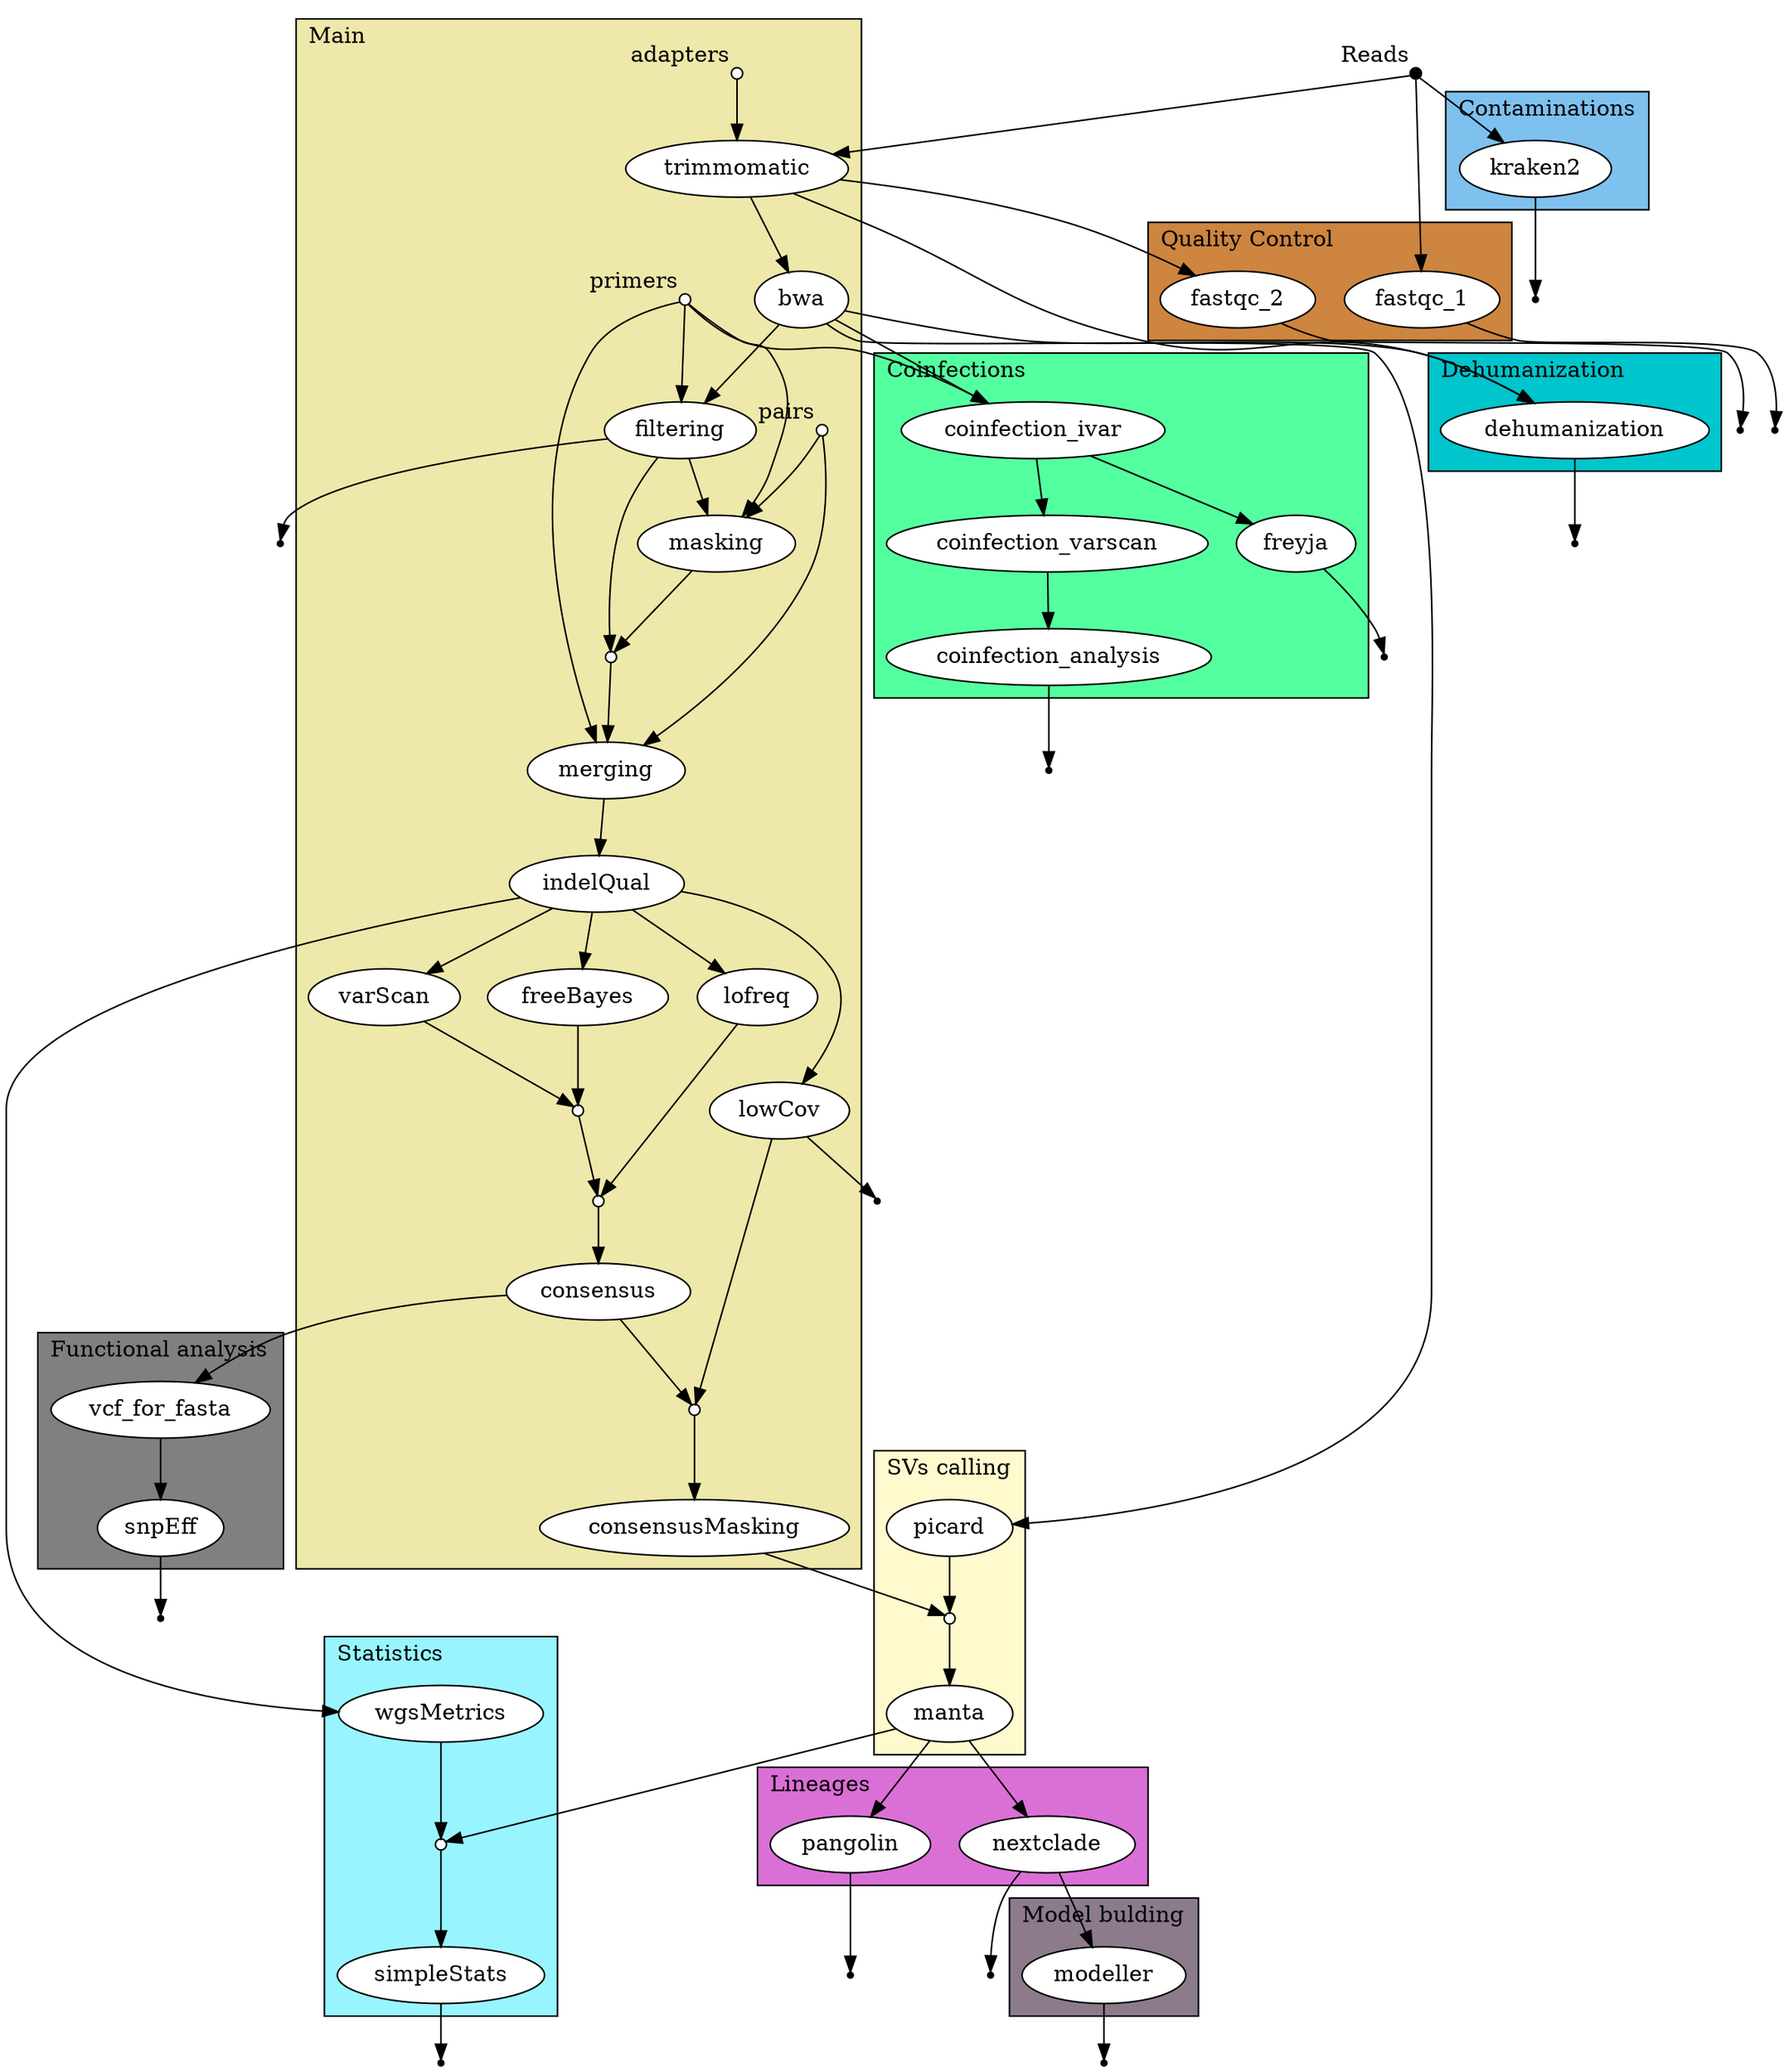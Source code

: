 digraph "flowchart" {

subgraph cluster_qc{
    style=filled;
    fillcolor=tan3;
    node [style=filled,fillcolor=white];
    label= "Quality Control";
    labeljust="l";

    v4 [label="fastqc_1"];
    v14 [label="fastqc_2"];
}

subgraph cluster_contaminations{
    style=filled;
    fillcolor=skyblue2;
    node [style=filled,fillcolor=white];
    label= "Contaminations";
    labeljust="l";

    v6 [label="kraken2"];
}

subgraph cluster_main {
    style=filled;
    fillcolor=palegoldenrod;
    node [style=filled,fillcolor=white];
    label= "Main";
    labeljust="l";
    v9 [label="trimmomatic"];
    v10 [label="bwa"];
    v17 [label="filtering"];
    v20 [label="masking"];
    v21 [shape=circle,label="",fixedsize=true,width=0.1]; // join
    v22 [label="merging"];
    v24 [label="indelQual"];
    v26 [label="lowCov"];

    // indels callers
    v28 [label="varScan"];
    v29 [label="freeBayes"];
    v30 [label="lofreq"];

    v33 [shape=circle,label="",fixedsize=true,width=0.1]; // join
    v34 [shape=circle,label="",fixedsize=true,width=0.1]; // join
    v35 [label="consensus"];
    v37 [shape=circle,label="",fixedsize=true,width=0.1];
    v38 [label="consensusMasking"];

    // inputs
    v8 [shape=point,xlabel="adapters";fixedsize=true,width=0.1];
    v16 [shape=point,xlabel="primers",fixedsize=true,width=0.1];
    v19 [shape=point,xlabel="pairs",fixedsize=true,width=0.1];

    {rank = same; v28; v29; v30;}
}

subgraph cluster_functional{
    style=filled;
    fillcolor=webgrey;
    node [style=filled,fillcolor=white];
    label= "Functional analysis";
    labeljust="l";

    v36 [label="vcf_for_fasta"];
    v47 [label="snpEff"];
}

subgraph cluster_sv{
    style=filled;
    fillcolor=lemonchiffon;
    node [style=filled,fillcolor=white];
    label= "SVs calling";
    labeljust="l";

    v39 [shape=circle,label="",fixedsize=true,width=0.1]; //join
    v23 [label="picard"];
    v40 [label="manta"];
}

subgraph cluster_coinfections{
    style=filled;
    fillcolor=seagreen1;
    node [style=filled,fillcolor=white];
    label= "Coinfections";
    labeljust="l";

    v54 [label="coinfection_ivar"];
    v57 [label="coinfection_varscan"];
    v58 [label="coinfection_analysis"];
    v55 [label="freyja"];
}



subgraph cluster_lineages{
    style=filled;
    fillcolor=orchid;
    node [style=filled,fillcolor=white];
    label= "Lineages";
    labeljust="l";

    v41 [label="nextclade"];
    v45 [label="pangolin"];
}

subgraph cluster_modelbuilding{
    style=filled;
    fillcolor=thistle4;
    node [style=filled,fillcolor=white];
    label= "Model bulding";
    labeljust="l";

    v43 [label="modeller"];
}

subgraph cluster_dehumanization{
    style=filled;
    fillcolor=turquoise3;
    node [style=filled,fillcolor=white];
    label= "Dehumanization";
    labeljust="l";

    v11 [label="dehumanization"];
}

subgraph cluster_stats{
    style=filled;
    fillcolor=cadetblue1;
    node [style=filled,fillcolor=white];
    label= "Statistics";
    labeljust="l";

    v25 [label="wgsMetrics"];
    v51 [shape=circle,label="",fixedsize=true,width=0.1]; // join
    v52 [label="simpleStats"];
}

v0 -> v4;
v0 -> v6;
v0 -> v9;
v0 [shape=point,label="",fixedsize=true,width=0.1,xlabel="Reads"]; // Channel.fromFilePairs
//v1 -> v2 [label="ref_genome"];
//v1 [shape=point,label="",fixedsize=true,width=0.1];
// v2-> v10;
// v2-> v24;
// v2-> v25;
// v2-> v26;
// v2-> v28;
// v2-> v29;
// v2-> v30;
// v2-> v36;
// v2-> v40;
// v2-> v54;
// v2-> v55;
// v2[label="indexGenome"];
//v3 -> v4 [label="prefix"];
//v3 [shape=point,label="",fixedsize=true,width=0.1];
v4 -> v5;
v5 [shape=point];
v6 -> v7;
v7 [shape=point];
v8 -> v9;
v9 -> v10;
v9 -> v11;
v9 -> v14;
v10 -> v11;
v10 -> v17;
v10 -> v23;
v10 -> v54;
v11 -> v12;
v12 [shape=point];
//v13 -> v14 [label="prefix"];
//v13 [shape=point,label="",fixedsize=true,width=0.1];
v14 -> v15;
v15 [shape=point];
v16 -> v17;
v16 -> v20 ;
v16 -> v22;
v16 -> v54;
v16 [shape=point,label="",fixedsize=true,width=0.1];
v17 -> v18;
v17 -> v20;
v17 -> v21;
v18 [shape=point];
v19 -> v20;
v19 -> v22;
v19 [shape=point,label="",fixedsize=true,width=0.1];
v20 -> v21;
v21 -> v22;
v22 -> v24;
v23 -> v39;
v24 -> v25;
v24 -> v26;
v24 -> v28;
v24 -> v29;
v24 -> v30;
v25 -> v51;
v26 -> v27;
v26 -> v37;
v27 [shape=point];
v28 -> v33;
v29 -> v33;
v30 -> v34;
v33 -> v34;
v34 -> v35; // c1
v35 -> v36;
v35 -> v37;
v36 -> v47;
v37 -> v38;
v38 -> v39;
v39 -> v40;
v40 -> v41;
v40 -> v45;
v40 -> v51;
v41 -> v42;
v41 -> v43;
v42 [shape=point];
v43 -> v44;
v44 [shape=point];
v45 -> v46;
v46 [shape=point];
v47 -> v48;
v48 [shape=point];
v51 -> v52;
v52 -> v53;
v53 [shape=point];
v54 -> v55;
v54 -> v57;
v55 -> v56;
v56 [shape=point];
v57 -> v58;
v58 -> v59;
v59 [shape=point];
}
